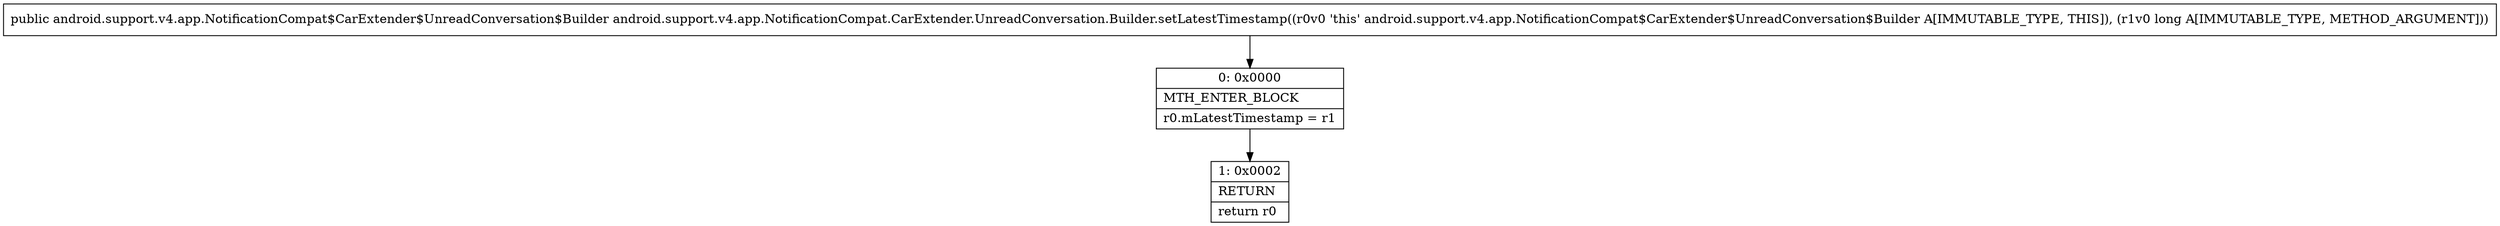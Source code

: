 digraph "CFG forandroid.support.v4.app.NotificationCompat.CarExtender.UnreadConversation.Builder.setLatestTimestamp(J)Landroid\/support\/v4\/app\/NotificationCompat$CarExtender$UnreadConversation$Builder;" {
Node_0 [shape=record,label="{0\:\ 0x0000|MTH_ENTER_BLOCK\l|r0.mLatestTimestamp = r1\l}"];
Node_1 [shape=record,label="{1\:\ 0x0002|RETURN\l|return r0\l}"];
MethodNode[shape=record,label="{public android.support.v4.app.NotificationCompat$CarExtender$UnreadConversation$Builder android.support.v4.app.NotificationCompat.CarExtender.UnreadConversation.Builder.setLatestTimestamp((r0v0 'this' android.support.v4.app.NotificationCompat$CarExtender$UnreadConversation$Builder A[IMMUTABLE_TYPE, THIS]), (r1v0 long A[IMMUTABLE_TYPE, METHOD_ARGUMENT])) }"];
MethodNode -> Node_0;
Node_0 -> Node_1;
}

